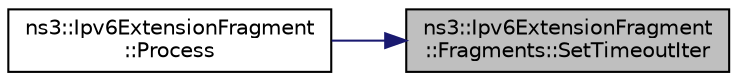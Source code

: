 digraph "ns3::Ipv6ExtensionFragment::Fragments::SetTimeoutIter"
{
 // LATEX_PDF_SIZE
  edge [fontname="Helvetica",fontsize="10",labelfontname="Helvetica",labelfontsize="10"];
  node [fontname="Helvetica",fontsize="10",shape=record];
  rankdir="RL";
  Node1 [label="ns3::Ipv6ExtensionFragment\l::Fragments::SetTimeoutIter",height=0.2,width=0.4,color="black", fillcolor="grey75", style="filled", fontcolor="black",tooltip="Set the Timeout iterator."];
  Node1 -> Node2 [dir="back",color="midnightblue",fontsize="10",style="solid",fontname="Helvetica"];
  Node2 [label="ns3::Ipv6ExtensionFragment\l::Process",height=0.2,width=0.4,color="black", fillcolor="white", style="filled",URL="$classns3_1_1_ipv6_extension_fragment.html#a8563953a172a744473bf7f80cf1ef536",tooltip="Process method Called from Ipv6L3Protocol::Receive."];
}
